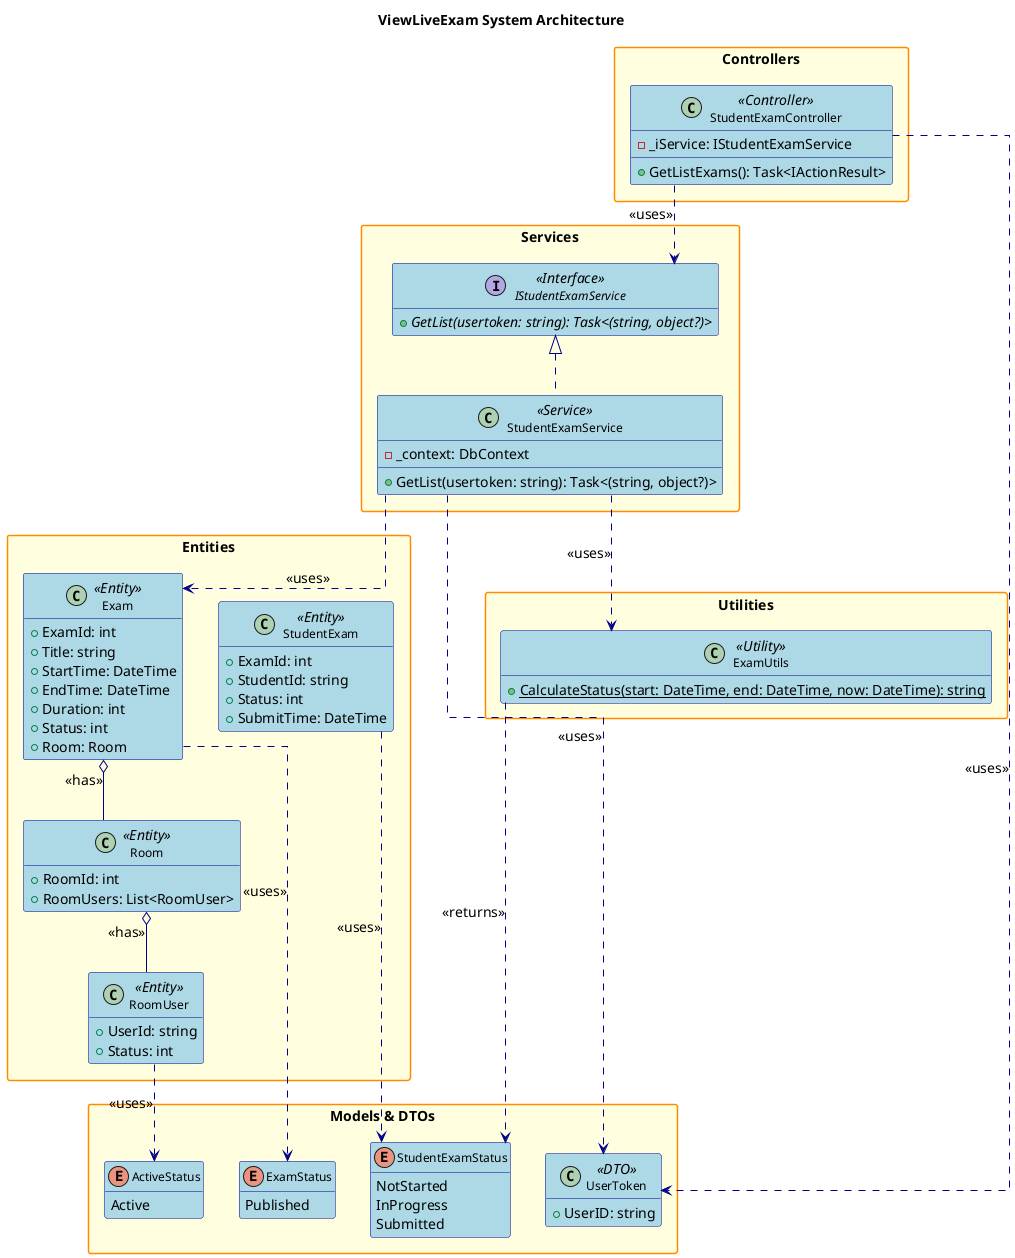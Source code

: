 @startuml
' Automatically generated based on the provided C# code.
' This diagram reflects the ViewLiveExam system architecture.

title ViewLiveExam System Architecture

hide empty members
skinparam packageStyle rectangle
skinparam linetype ortho
skinparam defaultFontSize 14
skinparam defaultFontName Arial
skinparam classFontSize 12
skinparam classFontName Arial
skinparam noteFontSize 11
skinparam noteFontName Arial

' Increase spacing and sizing
skinparam class {
    BackgroundColor LightBlue
    BorderColor DarkBlue
    ArrowColor DarkBlue
    FontSize 12
}

skinparam package {
    BackgroundColor LightYellow
    BorderColor DarkOrange
    FontSize 14
    FontStyle bold
}

skinparam interface {
    BackgroundColor LightGreen
    BorderColor DarkGreen
    FontSize 12
}

skinparam enum {
    BackgroundColor LightCyan
    BorderColor DarkCyan
    FontSize 12
}

' Increase diagram size
skinparam maxMessageSize 150
skinparam maxClassSize 200
skinparam maxPackageSize 300

package "Controllers" {
    class StudentExamController <<Controller>> {
        - _iService: IStudentExamService
        + GetListExams(): Task<IActionResult>
    }
}

package "Services" {
    interface IStudentExamService <<Interface>> {
        + {abstract} GetList(usertoken: string): Task<(string, object?)>
    }
    class StudentExamService <<Service>> {
        - _context: DbContext
        + GetList(usertoken: string): Task<(string, object?)>
    }
}

package "Entities" {
    class Exam <<Entity>> {
        + ExamId: int
        + Title: string
        + StartTime: DateTime
        + EndTime: DateTime
        + Duration: int
        + Status: int
        + Room: Room
    }
    class Room <<Entity>> {
        + RoomId: int
        + RoomUsers: List<RoomUser>
    }
    class RoomUser <<Entity>> {
        + UserId: string
        + Status: int
    }
    class StudentExam <<Entity>> {
        + ExamId: int
        + StudentId: string
        + Status: int
        + SubmitTime: DateTime
    }
}

package "Models & DTOs" {
    class UserToken <<DTO>> {
        + UserID: string
    }
    enum ExamStatus {
        Published
    }
    enum ActiveStatus {
        Active
    }
    enum StudentExamStatus {
        NotStarted
        InProgress
        Submitted
    }
}

package "Utilities" {
    class ExamUtils <<Utility>> {
        + {static} CalculateStatus(start: DateTime, end: DateTime, now: DateTime): string
    }
}

' Relationships
StudentExamController ..> IStudentExamService : <<uses>>
StudentExamController ..> UserToken : <<uses>>

StudentExamService .up.|> IStudentExamService
StudentExamService ..> Exam : <<uses>>
StudentExamService ..> ExamUtils : <<uses>>
StudentExamService ..> UserToken : <<uses>>

Exam o-- Room : <<has>>
Room o-- RoomUser : <<has>>
StudentExam ..> StudentExamStatus : <<uses>>
Exam ..> ExamStatus : <<uses>>
RoomUser ..> ActiveStatus : <<uses>>
ExamUtils ..> StudentExamStatus : <<returns>>

@enduml
